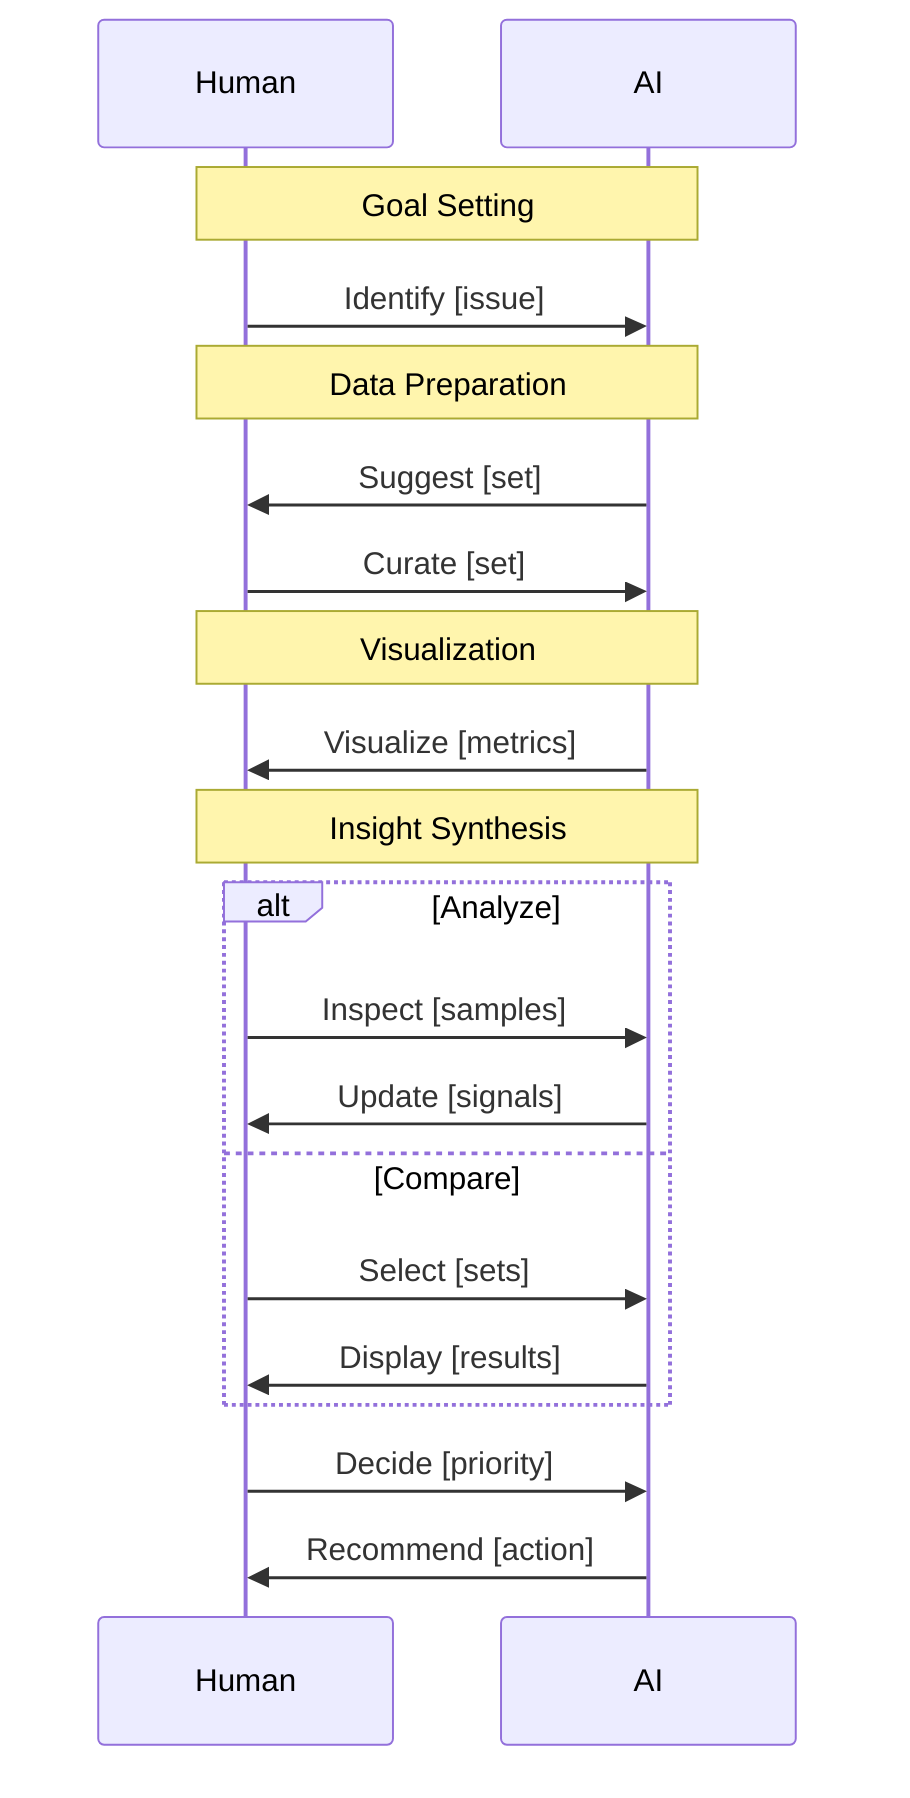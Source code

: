sequenceDiagram
    participant H as Human
    participant A as AI

    note over H,A: Goal Setting
    H ->> A: Identify [issue]

    note over H,A: Data Preparation
    A ->> H: Suggest [set]
    H ->> A: Curate [set]

    note over H,A: Visualization
    A ->> H: Visualize [metrics]

    note over H,A: Insight Synthesis
    alt Analyze
        H ->> A: Inspect [samples]
        A ->> H: Update [signals]
    else Compare
        H ->> A: Select [sets]
        A ->> H: Display [results]
    end
    H ->> A: Decide [priority]
    A ->> H: Recommend [action]